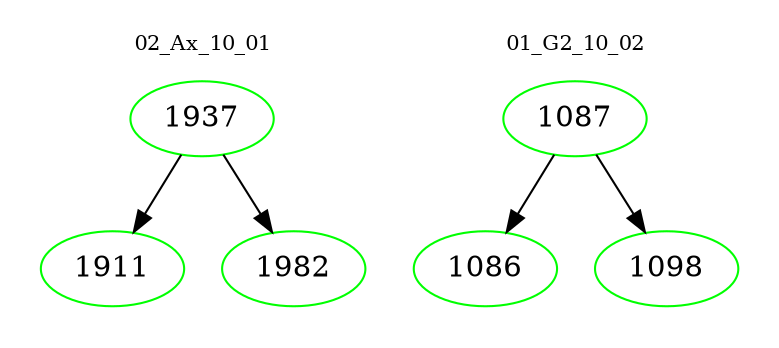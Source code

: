 digraph{
subgraph cluster_0 {
color = white
label = "02_Ax_10_01";
fontsize=10;
T0_1937 [label="1937", color="green"]
T0_1937 -> T0_1911 [color="black"]
T0_1911 [label="1911", color="green"]
T0_1937 -> T0_1982 [color="black"]
T0_1982 [label="1982", color="green"]
}
subgraph cluster_1 {
color = white
label = "01_G2_10_02";
fontsize=10;
T1_1087 [label="1087", color="green"]
T1_1087 -> T1_1086 [color="black"]
T1_1086 [label="1086", color="green"]
T1_1087 -> T1_1098 [color="black"]
T1_1098 [label="1098", color="green"]
}
}
